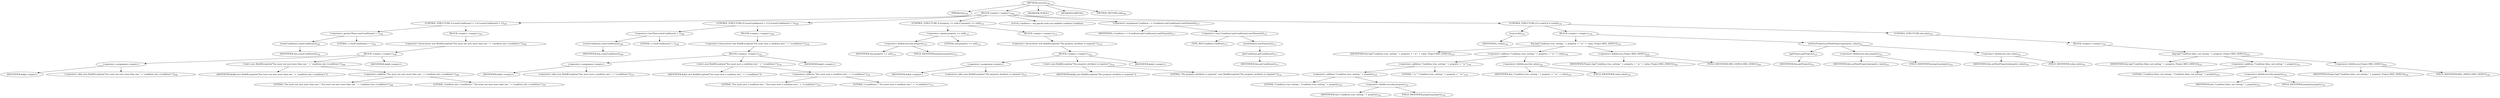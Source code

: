 digraph "execute" {  
"44" [label = <(METHOD,execute)<SUB>104</SUB>> ]
"4" [label = <(PARAM,this)<SUB>104</SUB>> ]
"45" [label = <(BLOCK,&lt;empty&gt;,&lt;empty&gt;)<SUB>104</SUB>> ]
"46" [label = <(CONTROL_STRUCTURE,if (countConditions() &gt; 1),if (countConditions() &gt; 1))<SUB>105</SUB>> ]
"47" [label = <(&lt;operator&gt;.greaterThan,countConditions() &gt; 1)<SUB>105</SUB>> ]
"48" [label = <(countConditions,countConditions())<SUB>105</SUB>> ]
"3" [label = <(IDENTIFIER,this,countConditions())<SUB>105</SUB>> ]
"49" [label = <(LITERAL,1,countConditions() &gt; 1)<SUB>105</SUB>> ]
"50" [label = <(BLOCK,&lt;empty&gt;,&lt;empty&gt;)<SUB>105</SUB>> ]
"51" [label = <(&lt;operator&gt;.throw,throw new BuildException(&quot;You must not nest more than one &quot; + &quot;condition into &lt;condition&gt;&quot;);)<SUB>106</SUB>> ]
"52" [label = <(BLOCK,&lt;empty&gt;,&lt;empty&gt;)<SUB>106</SUB>> ]
"53" [label = <(&lt;operator&gt;.assignment,&lt;empty&gt;)> ]
"54" [label = <(IDENTIFIER,$obj0,&lt;empty&gt;)> ]
"55" [label = <(&lt;operator&gt;.alloc,new BuildException(&quot;You must not nest more than one &quot; + &quot;condition into &lt;condition&gt;&quot;))<SUB>106</SUB>> ]
"56" [label = <(&lt;init&gt;,new BuildException(&quot;You must not nest more than one &quot; + &quot;condition into &lt;condition&gt;&quot;))<SUB>106</SUB>> ]
"57" [label = <(IDENTIFIER,$obj0,new BuildException(&quot;You must not nest more than one &quot; + &quot;condition into &lt;condition&gt;&quot;))> ]
"58" [label = <(&lt;operator&gt;.addition,&quot;You must not nest more than one &quot; + &quot;condition into &lt;condition&gt;&quot;)<SUB>106</SUB>> ]
"59" [label = <(LITERAL,&quot;You must not nest more than one &quot;,&quot;You must not nest more than one &quot; + &quot;condition into &lt;condition&gt;&quot;)<SUB>106</SUB>> ]
"60" [label = <(LITERAL,&quot;condition into &lt;condition&gt;&quot;,&quot;You must not nest more than one &quot; + &quot;condition into &lt;condition&gt;&quot;)<SUB>107</SUB>> ]
"61" [label = <(IDENTIFIER,$obj0,&lt;empty&gt;)> ]
"62" [label = <(CONTROL_STRUCTURE,if (countConditions() &lt; 1),if (countConditions() &lt; 1))<SUB>109</SUB>> ]
"63" [label = <(&lt;operator&gt;.lessThan,countConditions() &lt; 1)<SUB>109</SUB>> ]
"64" [label = <(countConditions,countConditions())<SUB>109</SUB>> ]
"5" [label = <(IDENTIFIER,this,countConditions())<SUB>109</SUB>> ]
"65" [label = <(LITERAL,1,countConditions() &lt; 1)<SUB>109</SUB>> ]
"66" [label = <(BLOCK,&lt;empty&gt;,&lt;empty&gt;)<SUB>109</SUB>> ]
"67" [label = <(&lt;operator&gt;.throw,throw new BuildException(&quot;You must nest a condition into &quot; + &quot;&lt;condition&gt;&quot;);)<SUB>110</SUB>> ]
"68" [label = <(BLOCK,&lt;empty&gt;,&lt;empty&gt;)<SUB>110</SUB>> ]
"69" [label = <(&lt;operator&gt;.assignment,&lt;empty&gt;)> ]
"70" [label = <(IDENTIFIER,$obj1,&lt;empty&gt;)> ]
"71" [label = <(&lt;operator&gt;.alloc,new BuildException(&quot;You must nest a condition into &quot; + &quot;&lt;condition&gt;&quot;))<SUB>110</SUB>> ]
"72" [label = <(&lt;init&gt;,new BuildException(&quot;You must nest a condition into &quot; + &quot;&lt;condition&gt;&quot;))<SUB>110</SUB>> ]
"73" [label = <(IDENTIFIER,$obj1,new BuildException(&quot;You must nest a condition into &quot; + &quot;&lt;condition&gt;&quot;))> ]
"74" [label = <(&lt;operator&gt;.addition,&quot;You must nest a condition into &quot; + &quot;&lt;condition&gt;&quot;)<SUB>110</SUB>> ]
"75" [label = <(LITERAL,&quot;You must nest a condition into &quot;,&quot;You must nest a condition into &quot; + &quot;&lt;condition&gt;&quot;)<SUB>110</SUB>> ]
"76" [label = <(LITERAL,&quot;&lt;condition&gt;&quot;,&quot;You must nest a condition into &quot; + &quot;&lt;condition&gt;&quot;)<SUB>111</SUB>> ]
"77" [label = <(IDENTIFIER,$obj1,&lt;empty&gt;)> ]
"78" [label = <(CONTROL_STRUCTURE,if (property == null),if (property == null))<SUB>113</SUB>> ]
"79" [label = <(&lt;operator&gt;.equals,property == null)<SUB>113</SUB>> ]
"80" [label = <(&lt;operator&gt;.fieldAccess,this.property)<SUB>113</SUB>> ]
"81" [label = <(IDENTIFIER,this,property == null)<SUB>113</SUB>> ]
"82" [label = <(FIELD_IDENTIFIER,property,property)<SUB>113</SUB>> ]
"83" [label = <(LITERAL,null,property == null)<SUB>113</SUB>> ]
"84" [label = <(BLOCK,&lt;empty&gt;,&lt;empty&gt;)<SUB>113</SUB>> ]
"85" [label = <(&lt;operator&gt;.throw,throw new BuildException(&quot;The property attribute is required.&quot;);)<SUB>114</SUB>> ]
"86" [label = <(BLOCK,&lt;empty&gt;,&lt;empty&gt;)<SUB>114</SUB>> ]
"87" [label = <(&lt;operator&gt;.assignment,&lt;empty&gt;)> ]
"88" [label = <(IDENTIFIER,$obj2,&lt;empty&gt;)> ]
"89" [label = <(&lt;operator&gt;.alloc,new BuildException(&quot;The property attribute is required.&quot;))<SUB>114</SUB>> ]
"90" [label = <(&lt;init&gt;,new BuildException(&quot;The property attribute is required.&quot;))<SUB>114</SUB>> ]
"91" [label = <(IDENTIFIER,$obj2,new BuildException(&quot;The property attribute is required.&quot;))> ]
"92" [label = <(LITERAL,&quot;The property attribute is required.&quot;,new BuildException(&quot;The property attribute is required.&quot;))<SUB>114</SUB>> ]
"93" [label = <(IDENTIFIER,$obj2,&lt;empty&gt;)> ]
"94" [label = <(LOCAL,Condition c: org.apache.tools.ant.taskdefs.condition.Condition)> ]
"95" [label = <(&lt;operator&gt;.assignment,Condition c = (Condition) getConditions().nextElement())<SUB>117</SUB>> ]
"96" [label = <(IDENTIFIER,c,Condition c = (Condition) getConditions().nextElement())<SUB>117</SUB>> ]
"97" [label = <(&lt;operator&gt;.cast,(Condition) getConditions().nextElement())<SUB>117</SUB>> ]
"98" [label = <(TYPE_REF,Condition,Condition)<SUB>117</SUB>> ]
"99" [label = <(nextElement,nextElement())<SUB>117</SUB>> ]
"100" [label = <(getConditions,getConditions())<SUB>117</SUB>> ]
"6" [label = <(IDENTIFIER,this,getConditions())<SUB>117</SUB>> ]
"101" [label = <(CONTROL_STRUCTURE,if (c.eval()),if (c.eval()))<SUB>118</SUB>> ]
"102" [label = <(eval,eval())<SUB>118</SUB>> ]
"103" [label = <(IDENTIFIER,c,eval())<SUB>118</SUB>> ]
"104" [label = <(BLOCK,&lt;empty&gt;,&lt;empty&gt;)<SUB>118</SUB>> ]
"105" [label = <(log,log(&quot;Condition true; setting &quot; + property + &quot; to &quot; + value, Project.MSG_DEBUG))<SUB>119</SUB>> ]
"7" [label = <(IDENTIFIER,this,log(&quot;Condition true; setting &quot; + property + &quot; to &quot; + value, Project.MSG_DEBUG))<SUB>119</SUB>> ]
"106" [label = <(&lt;operator&gt;.addition,&quot;Condition true; setting &quot; + property + &quot; to &quot; + value)<SUB>119</SUB>> ]
"107" [label = <(&lt;operator&gt;.addition,&quot;Condition true; setting &quot; + property + &quot; to &quot;)<SUB>119</SUB>> ]
"108" [label = <(&lt;operator&gt;.addition,&quot;Condition true; setting &quot; + property)<SUB>119</SUB>> ]
"109" [label = <(LITERAL,&quot;Condition true; setting &quot;,&quot;Condition true; setting &quot; + property)<SUB>119</SUB>> ]
"110" [label = <(&lt;operator&gt;.fieldAccess,this.property)<SUB>119</SUB>> ]
"111" [label = <(IDENTIFIER,this,&quot;Condition true; setting &quot; + property)<SUB>119</SUB>> ]
"112" [label = <(FIELD_IDENTIFIER,property,property)<SUB>119</SUB>> ]
"113" [label = <(LITERAL,&quot; to &quot;,&quot;Condition true; setting &quot; + property + &quot; to &quot;)<SUB>119</SUB>> ]
"114" [label = <(&lt;operator&gt;.fieldAccess,this.value)<SUB>119</SUB>> ]
"115" [label = <(IDENTIFIER,this,&quot;Condition true; setting &quot; + property + &quot; to &quot; + value)<SUB>119</SUB>> ]
"116" [label = <(FIELD_IDENTIFIER,value,value)<SUB>119</SUB>> ]
"117" [label = <(&lt;operator&gt;.fieldAccess,Project.MSG_DEBUG)<SUB>120</SUB>> ]
"118" [label = <(IDENTIFIER,Project,log(&quot;Condition true; setting &quot; + property + &quot; to &quot; + value, Project.MSG_DEBUG))<SUB>120</SUB>> ]
"119" [label = <(FIELD_IDENTIFIER,MSG_DEBUG,MSG_DEBUG)<SUB>120</SUB>> ]
"120" [label = <(setNewProperty,setNewProperty(property, value))<SUB>121</SUB>> ]
"121" [label = <(getProject,getProject())<SUB>121</SUB>> ]
"8" [label = <(IDENTIFIER,this,getProject())<SUB>121</SUB>> ]
"122" [label = <(&lt;operator&gt;.fieldAccess,this.property)<SUB>121</SUB>> ]
"123" [label = <(IDENTIFIER,this,setNewProperty(property, value))<SUB>121</SUB>> ]
"124" [label = <(FIELD_IDENTIFIER,property,property)<SUB>121</SUB>> ]
"125" [label = <(&lt;operator&gt;.fieldAccess,this.value)<SUB>121</SUB>> ]
"126" [label = <(IDENTIFIER,this,setNewProperty(property, value))<SUB>121</SUB>> ]
"127" [label = <(FIELD_IDENTIFIER,value,value)<SUB>121</SUB>> ]
"128" [label = <(CONTROL_STRUCTURE,else,else)<SUB>122</SUB>> ]
"129" [label = <(BLOCK,&lt;empty&gt;,&lt;empty&gt;)<SUB>122</SUB>> ]
"130" [label = <(log,log(&quot;Condition false; not setting &quot; + property, Project.MSG_DEBUG))<SUB>123</SUB>> ]
"9" [label = <(IDENTIFIER,this,log(&quot;Condition false; not setting &quot; + property, Project.MSG_DEBUG))<SUB>123</SUB>> ]
"131" [label = <(&lt;operator&gt;.addition,&quot;Condition false; not setting &quot; + property)<SUB>123</SUB>> ]
"132" [label = <(LITERAL,&quot;Condition false; not setting &quot;,&quot;Condition false; not setting &quot; + property)<SUB>123</SUB>> ]
"133" [label = <(&lt;operator&gt;.fieldAccess,this.property)<SUB>123</SUB>> ]
"134" [label = <(IDENTIFIER,this,&quot;Condition false; not setting &quot; + property)<SUB>123</SUB>> ]
"135" [label = <(FIELD_IDENTIFIER,property,property)<SUB>123</SUB>> ]
"136" [label = <(&lt;operator&gt;.fieldAccess,Project.MSG_DEBUG)<SUB>124</SUB>> ]
"137" [label = <(IDENTIFIER,Project,log(&quot;Condition false; not setting &quot; + property, Project.MSG_DEBUG))<SUB>124</SUB>> ]
"138" [label = <(FIELD_IDENTIFIER,MSG_DEBUG,MSG_DEBUG)<SUB>124</SUB>> ]
"139" [label = <(MODIFIER,PUBLIC)> ]
"140" [label = <(MODIFIER,VIRTUAL)> ]
"141" [label = <(METHOD_RETURN,void)<SUB>104</SUB>> ]
  "44" -> "4" 
  "44" -> "45" 
  "44" -> "139" 
  "44" -> "140" 
  "44" -> "141" 
  "45" -> "46" 
  "45" -> "62" 
  "45" -> "78" 
  "45" -> "94" 
  "45" -> "95" 
  "45" -> "101" 
  "46" -> "47" 
  "46" -> "50" 
  "47" -> "48" 
  "47" -> "49" 
  "48" -> "3" 
  "50" -> "51" 
  "51" -> "52" 
  "52" -> "53" 
  "52" -> "56" 
  "52" -> "61" 
  "53" -> "54" 
  "53" -> "55" 
  "56" -> "57" 
  "56" -> "58" 
  "58" -> "59" 
  "58" -> "60" 
  "62" -> "63" 
  "62" -> "66" 
  "63" -> "64" 
  "63" -> "65" 
  "64" -> "5" 
  "66" -> "67" 
  "67" -> "68" 
  "68" -> "69" 
  "68" -> "72" 
  "68" -> "77" 
  "69" -> "70" 
  "69" -> "71" 
  "72" -> "73" 
  "72" -> "74" 
  "74" -> "75" 
  "74" -> "76" 
  "78" -> "79" 
  "78" -> "84" 
  "79" -> "80" 
  "79" -> "83" 
  "80" -> "81" 
  "80" -> "82" 
  "84" -> "85" 
  "85" -> "86" 
  "86" -> "87" 
  "86" -> "90" 
  "86" -> "93" 
  "87" -> "88" 
  "87" -> "89" 
  "90" -> "91" 
  "90" -> "92" 
  "95" -> "96" 
  "95" -> "97" 
  "97" -> "98" 
  "97" -> "99" 
  "99" -> "100" 
  "100" -> "6" 
  "101" -> "102" 
  "101" -> "104" 
  "101" -> "128" 
  "102" -> "103" 
  "104" -> "105" 
  "104" -> "120" 
  "105" -> "7" 
  "105" -> "106" 
  "105" -> "117" 
  "106" -> "107" 
  "106" -> "114" 
  "107" -> "108" 
  "107" -> "113" 
  "108" -> "109" 
  "108" -> "110" 
  "110" -> "111" 
  "110" -> "112" 
  "114" -> "115" 
  "114" -> "116" 
  "117" -> "118" 
  "117" -> "119" 
  "120" -> "121" 
  "120" -> "122" 
  "120" -> "125" 
  "121" -> "8" 
  "122" -> "123" 
  "122" -> "124" 
  "125" -> "126" 
  "125" -> "127" 
  "128" -> "129" 
  "129" -> "130" 
  "130" -> "9" 
  "130" -> "131" 
  "130" -> "136" 
  "131" -> "132" 
  "131" -> "133" 
  "133" -> "134" 
  "133" -> "135" 
  "136" -> "137" 
  "136" -> "138" 
}
